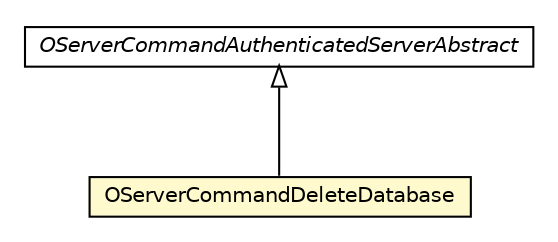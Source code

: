#!/usr/local/bin/dot
#
# Class diagram 
# Generated by UMLGraph version R5_6-24-gf6e263 (http://www.umlgraph.org/)
#

digraph G {
	edge [fontname="Helvetica",fontsize=10,labelfontname="Helvetica",labelfontsize=10];
	node [fontname="Helvetica",fontsize=10,shape=plaintext];
	nodesep=0.25;
	ranksep=0.5;
	// com.orientechnologies.orient.server.network.protocol.http.command.OServerCommandAuthenticatedServerAbstract
	c3710411 [label=<<table title="com.orientechnologies.orient.server.network.protocol.http.command.OServerCommandAuthenticatedServerAbstract" border="0" cellborder="1" cellspacing="0" cellpadding="2" port="p" href="../OServerCommandAuthenticatedServerAbstract.html">
		<tr><td><table border="0" cellspacing="0" cellpadding="1">
<tr><td align="center" balign="center"><font face="Helvetica-Oblique"> OServerCommandAuthenticatedServerAbstract </font></td></tr>
		</table></td></tr>
		</table>>, URL="../OServerCommandAuthenticatedServerAbstract.html", fontname="Helvetica", fontcolor="black", fontsize=10.0];
	// com.orientechnologies.orient.server.network.protocol.http.command.delete.OServerCommandDeleteDatabase
	c3710439 [label=<<table title="com.orientechnologies.orient.server.network.protocol.http.command.delete.OServerCommandDeleteDatabase" border="0" cellborder="1" cellspacing="0" cellpadding="2" port="p" bgcolor="lemonChiffon" href="./OServerCommandDeleteDatabase.html">
		<tr><td><table border="0" cellspacing="0" cellpadding="1">
<tr><td align="center" balign="center"> OServerCommandDeleteDatabase </td></tr>
		</table></td></tr>
		</table>>, URL="./OServerCommandDeleteDatabase.html", fontname="Helvetica", fontcolor="black", fontsize=10.0];
	//com.orientechnologies.orient.server.network.protocol.http.command.delete.OServerCommandDeleteDatabase extends com.orientechnologies.orient.server.network.protocol.http.command.OServerCommandAuthenticatedServerAbstract
	c3710411:p -> c3710439:p [dir=back,arrowtail=empty];
}

